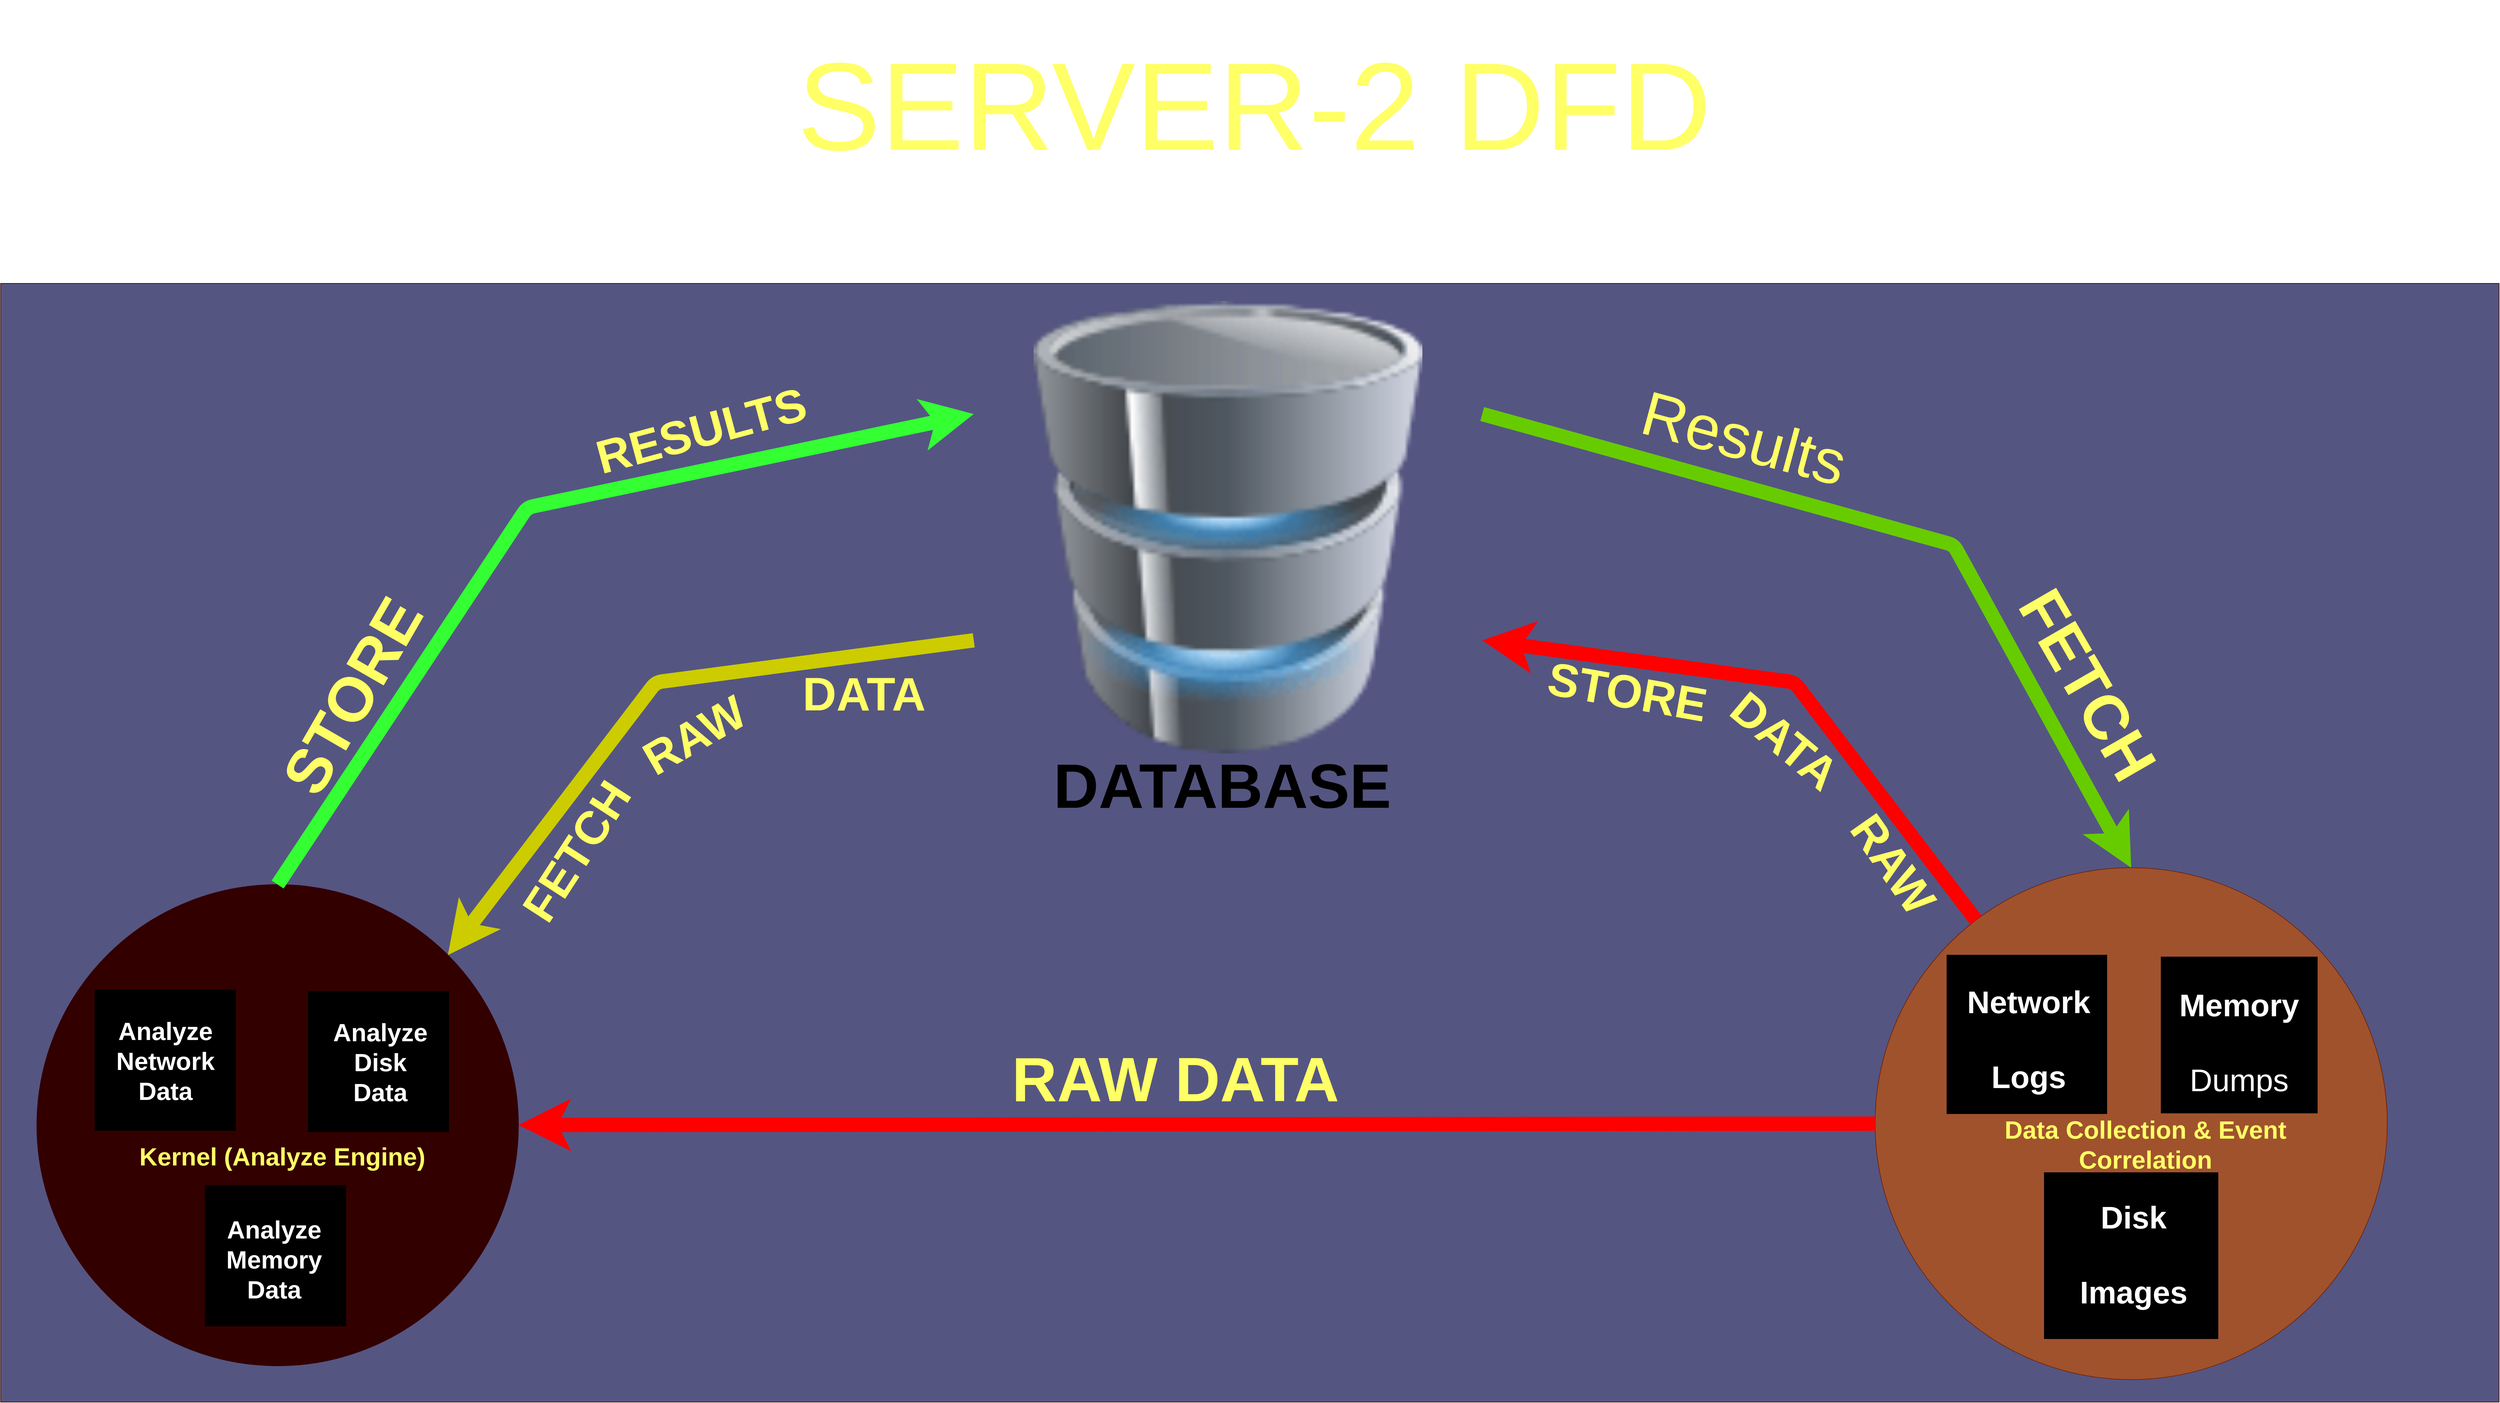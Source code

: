 <mxfile>
    <diagram id="W9GcdPS9CdAzZe7LTccp" name="Page-1">
        <mxGraphModel dx="9440" dy="6813" grid="0" gridSize="10" guides="1" tooltips="1" connect="1" arrows="1" fold="1" page="1" pageScale="1" pageWidth="1100" pageHeight="850" math="0" shadow="0">
            <root>
                <mxCell id="0"/>
                <mxCell id="1" parent="0"/>
                <mxCell id="20" value="" style="rounded=0;whiteSpace=wrap;html=1;strokeColor=#330000;fontSize=75;fontColor=#FFFF66;fillColor=#555582;movable=1;resizable=1;rotatable=1;deletable=1;editable=1;connectable=1;" parent="1" vertex="1">
                    <mxGeometry x="-1295" y="-927" width="4000" height="1792" as="geometry"/>
                </mxCell>
                <mxCell id="2" value="" style="ellipse;whiteSpace=wrap;html=1;aspect=fixed;fillColor=#330000;fontColor=#ffffff;strokeColor=#330000;movable=1;resizable=1;rotatable=1;deletable=1;editable=1;connectable=1;" parent="1" vertex="1">
                    <mxGeometry x="-1237" y="36" width="771" height="771" as="geometry"/>
                </mxCell>
                <mxCell id="3" value="" style="whiteSpace=wrap;html=1;aspect=fixed;movable=1;resizable=1;rotatable=1;deletable=1;editable=1;connectable=1;fillColor=#000000;" parent="1" vertex="1">
                    <mxGeometry x="-1144" y="205" width="225" height="225" as="geometry"/>
                </mxCell>
                <mxCell id="4" value="" style="whiteSpace=wrap;html=1;aspect=fixed;movable=1;resizable=1;rotatable=1;deletable=1;editable=1;connectable=1;fillColor=#000000;" parent="1" vertex="1">
                    <mxGeometry x="-802.5" y="207" width="225" height="225" as="geometry"/>
                </mxCell>
                <mxCell id="5" value="" style="whiteSpace=wrap;html=1;aspect=fixed;movable=1;resizable=1;rotatable=1;deletable=1;editable=1;connectable=1;fillColor=#000000;" parent="1" vertex="1">
                    <mxGeometry x="-967.5" y="518" width="225" height="225" as="geometry"/>
                </mxCell>
                <mxCell id="7" value="&lt;b style=&quot;font-size: 40px;&quot;&gt;&lt;font color=&quot;#ffffff&quot;&gt;Analyze Network&lt;br&gt;Data&lt;/font&gt;&lt;/b&gt;" style="text;html=1;strokeColor=none;fillColor=none;align=center;verticalAlign=middle;whiteSpace=wrap;rounded=0;movable=1;resizable=1;rotatable=1;deletable=1;editable=1;connectable=1;" parent="1" vertex="1">
                    <mxGeometry x="-1120.5" y="236.5" width="178" height="162" as="geometry"/>
                </mxCell>
                <mxCell id="8" value="&lt;b style=&quot;font-size: 40px;&quot;&gt;&lt;font color=&quot;#ffffff&quot;&gt;Analyze Disk&lt;br&gt;Data&lt;/font&gt;&lt;/b&gt;" style="text;html=1;strokeColor=none;fillColor=none;align=center;verticalAlign=middle;whiteSpace=wrap;rounded=0;movable=1;resizable=1;rotatable=1;deletable=1;editable=1;connectable=1;" parent="1" vertex="1">
                    <mxGeometry x="-776.5" y="238.5" width="178" height="162" as="geometry"/>
                </mxCell>
                <mxCell id="9" value="&lt;b style=&quot;font-size: 40px;&quot;&gt;&lt;font color=&quot;#ffffff&quot;&gt;Analyze&lt;br&gt;Memory&lt;br&gt;Data&lt;/font&gt;&lt;/b&gt;" style="text;html=1;strokeColor=none;fillColor=none;align=center;verticalAlign=middle;whiteSpace=wrap;rounded=0;movable=1;resizable=1;rotatable=1;deletable=1;editable=1;connectable=1;" parent="1" vertex="1">
                    <mxGeometry x="-946.5" y="555" width="178" height="162" as="geometry"/>
                </mxCell>
                <mxCell id="10" value="" style="image;html=1;image=img/lib/clip_art/computers/Database_128x128.png;fontSize=40;" parent="1" vertex="1">
                    <mxGeometry x="263" y="-899" width="814" height="725" as="geometry"/>
                </mxCell>
                <mxCell id="11" value="&lt;span style=&quot;font-size: 40px;&quot;&gt;&lt;b&gt;&lt;font color=&quot;#ffff66&quot;&gt;Kernel (Analyze Engine)&lt;/font&gt;&lt;/b&gt;&lt;/span&gt;" style="text;html=1;strokeColor=none;fillColor=none;align=center;verticalAlign=middle;whiteSpace=wrap;rounded=0;movable=1;resizable=1;rotatable=1;deletable=1;editable=1;connectable=1;" parent="1" vertex="1">
                    <mxGeometry x="-1094.5" y="417" width="500" height="107" as="geometry"/>
                </mxCell>
                <mxCell id="14" value="&lt;b&gt;&lt;font style=&quot;font-size: 100px;&quot;&gt;STORE&lt;br&gt;&lt;br&gt;&lt;/font&gt;&lt;/b&gt;" style="text;html=1;strokeColor=none;fillColor=none;align=center;verticalAlign=middle;whiteSpace=wrap;rounded=0;fontSize=40;fontColor=#FFFF66;rotation=-60;" parent="1" vertex="1">
                    <mxGeometry x="-860" y="-336" width="359" height="198" as="geometry"/>
                </mxCell>
                <mxCell id="15" value="&lt;b&gt;&lt;font style=&quot;font-size: 75px;&quot;&gt;RESULTS&lt;br&gt;&lt;/font&gt;&lt;/b&gt;" style="text;html=1;strokeColor=none;fillColor=none;align=center;verticalAlign=middle;whiteSpace=wrap;rounded=0;fontSize=40;rotation=-15;fontColor=#FFFF66;" parent="1" vertex="1">
                    <mxGeometry x="-353" y="-723" width="359" height="61" as="geometry"/>
                </mxCell>
                <mxCell id="17" value="" style="ellipse;whiteSpace=wrap;html=1;aspect=fixed;fillColor=#a0522d;fontColor=#ffffff;strokeColor=#6D1F00;movable=1;resizable=1;rotatable=1;deletable=1;editable=1;connectable=1;" parent="1" vertex="1">
                    <mxGeometry x="1706" y="9" width="820" height="820" as="geometry"/>
                </mxCell>
                <mxCell id="21" value="&lt;font style=&quot;font-size: 200px;&quot;&gt;SERVER-2 DFD&lt;/font&gt;" style="text;html=1;strokeColor=none;fillColor=none;align=center;verticalAlign=middle;whiteSpace=wrap;rounded=0;fontSize=75;fontColor=#FFFF66;" parent="1" vertex="1">
                    <mxGeometry x="-117" y="-1381" width="1658" height="340" as="geometry"/>
                </mxCell>
                <mxCell id="24" value="" style="rounded=0;whiteSpace=wrap;html=1;fontSize=200;fillColor=#000000;" parent="1" vertex="1">
                    <mxGeometry x="1821" y="149" width="256" height="254" as="geometry"/>
                </mxCell>
                <mxCell id="26" value="" style="rounded=0;whiteSpace=wrap;html=1;fontSize=200;fillColor=#000000;" parent="1" vertex="1">
                    <mxGeometry x="1977" y="497.5" width="278" height="266" as="geometry"/>
                </mxCell>
                <mxCell id="27" value="" style="rounded=0;whiteSpace=wrap;html=1;fontSize=200;fillColor=#000000;" parent="1" vertex="1">
                    <mxGeometry x="2164" y="152" width="250" height="250" as="geometry"/>
                </mxCell>
                <mxCell id="33" value="&lt;font style=&quot;font-size: 100px;&quot;&gt;Results&lt;/font&gt;" style="text;html=1;strokeColor=none;fillColor=none;align=center;verticalAlign=middle;whiteSpace=wrap;rounded=0;fontSize=200;fontColor=#FFFF66;rotation=15;" parent="1" vertex="1">
                    <mxGeometry x="1183" y="-899" width="645" height="371" as="geometry"/>
                </mxCell>
                <mxCell id="34" value="&lt;font size=&quot;1&quot;&gt;&lt;b style=&quot;font-size: 100px;&quot;&gt;FETCH&lt;/b&gt;&lt;/font&gt;" style="text;html=1;strokeColor=none;fillColor=none;align=center;verticalAlign=middle;whiteSpace=wrap;rounded=0;fontSize=199;fontColor=#FFFF66;rotation=60;" parent="1" vertex="1">
                    <mxGeometry x="1866" y="-397" width="420" height="192" as="geometry"/>
                </mxCell>
                <mxCell id="35" value="&lt;font size=&quot;1&quot;&gt;&lt;b style=&quot;font-size: 75px;&quot;&gt;STORE&lt;/b&gt;&lt;/font&gt;" style="text;html=1;strokeColor=none;fillColor=none;align=center;verticalAlign=middle;whiteSpace=wrap;rounded=0;fontSize=199;fontColor=#FFFF66;rotation=10;" parent="1" vertex="1">
                    <mxGeometry x="1107" y="-411" width="420" height="192" as="geometry"/>
                </mxCell>
                <mxCell id="36" value="&lt;font size=&quot;1&quot;&gt;&lt;b style=&quot;font-size: 75px;&quot;&gt;DATA&lt;br&gt;&lt;/b&gt;&lt;/font&gt;" style="text;html=1;strokeColor=none;fillColor=none;align=center;verticalAlign=middle;whiteSpace=wrap;rounded=0;fontSize=199;fontColor=#FFFF66;rotation=40;" parent="1" vertex="1">
                    <mxGeometry x="1379" y="-303" width="420" height="152" as="geometry"/>
                </mxCell>
                <mxCell id="37" value="&lt;font size=&quot;1&quot;&gt;&lt;b style=&quot;font-size: 75px;&quot;&gt;RAW&lt;br&gt;&lt;/b&gt;&lt;/font&gt;" style="text;html=1;strokeColor=none;fillColor=none;align=center;verticalAlign=middle;whiteSpace=wrap;rounded=0;fontSize=199;fontColor=#FFFF66;rotation=55;" parent="1" vertex="1">
                    <mxGeometry x="1560" y="-117" width="420" height="192" as="geometry"/>
                </mxCell>
                <mxCell id="38" value="&lt;b&gt;&lt;font style=&quot;&quot;&gt;&lt;font style=&quot;font-size: 75px;&quot;&gt;RAW&lt;/font&gt;&lt;br&gt;&lt;/font&gt;&lt;/b&gt;" style="text;html=1;strokeColor=none;fillColor=none;align=center;verticalAlign=middle;whiteSpace=wrap;rounded=0;fontSize=40;fontColor=#FFFF66;rotation=-30;" parent="1" vertex="1">
                    <mxGeometry x="-364" y="-303" width="359" height="198" as="geometry"/>
                </mxCell>
                <mxCell id="39" value="&lt;b&gt;&lt;font style=&quot;&quot;&gt;&lt;font style=&quot;font-size: 75px;&quot;&gt;DATA&lt;/font&gt;&lt;br&gt;&lt;/font&gt;&lt;/b&gt;" style="text;html=1;strokeColor=none;fillColor=none;align=center;verticalAlign=middle;whiteSpace=wrap;rounded=0;fontSize=40;fontColor=#FFFF66;rotation=0;" parent="1" vertex="1">
                    <mxGeometry x="-92" y="-369" width="359" height="198" as="geometry"/>
                </mxCell>
                <mxCell id="40" value="&lt;b&gt;&lt;font style=&quot;&quot;&gt;&lt;font style=&quot;font-size: 75px;&quot;&gt;FETCH&lt;/font&gt;&lt;br&gt;&lt;/font&gt;&lt;/b&gt;" style="text;html=1;strokeColor=none;fillColor=none;align=center;verticalAlign=middle;whiteSpace=wrap;rounded=0;fontSize=40;fontColor=#FFFF66;rotation=-57;" parent="1" vertex="1">
                    <mxGeometry x="-553" y="-117" width="359" height="198" as="geometry"/>
                </mxCell>
                <mxCell id="41" value="&lt;span style=&quot;font-size: 100px;&quot;&gt;&lt;b&gt;RAW DATA&lt;/b&gt;&lt;/span&gt;" style="text;html=1;strokeColor=none;fillColor=none;align=center;verticalAlign=middle;whiteSpace=wrap;rounded=0;fontSize=199;fontColor=#FFFF66;rotation=0;" parent="1" vertex="1">
                    <mxGeometry x="70" y="218" width="1032" height="192" as="geometry"/>
                </mxCell>
                <mxCell id="42" value="&lt;b style=&quot;font-size: 50px;&quot;&gt;&lt;font color=&quot;#ffffff&quot;&gt;Network&lt;br&gt;Logs&lt;/font&gt;&lt;/b&gt;" style="text;html=1;strokeColor=none;fillColor=none;align=center;verticalAlign=middle;whiteSpace=wrap;rounded=0;fontSize=100;fontColor=#FFFF66;" parent="1" vertex="1">
                    <mxGeometry x="1819" y="179" width="266" height="174" as="geometry"/>
                </mxCell>
                <mxCell id="43" value="&lt;font color=&quot;#ffffff&quot; style=&quot;font-size: 50px;&quot;&gt;&lt;b style=&quot;&quot;&gt;Memory&lt;br&gt;&lt;/b&gt;Dumps&lt;/font&gt;" style="text;html=1;align=center;verticalAlign=middle;whiteSpace=wrap;rounded=0;fontSize=100;" parent="1" vertex="1">
                    <mxGeometry x="2170" y="175" width="238" height="192" as="geometry"/>
                </mxCell>
                <mxCell id="44" value="&lt;b style=&quot;font-size: 50px;&quot;&gt;&lt;font color=&quot;#ffffff&quot;&gt;&lt;span style=&quot;font-size: 50px;&quot;&gt;Disk&lt;br&gt;&lt;/span&gt;Images&lt;/font&gt;&lt;/b&gt;" style="text;html=1;strokeColor=none;fillColor=none;align=center;verticalAlign=middle;whiteSpace=wrap;rounded=0;fontSize=100;fontColor=#FFFF66;" parent="1" vertex="1">
                    <mxGeometry x="1971" y="500" width="298" height="222" as="geometry"/>
                </mxCell>
                <mxCell id="46" value="" style="endArrow=classic;html=1;strokeColor=#FF0000;strokeWidth=23;fontSize=50;fontColor=#FFFF66;fillColor=#FF9999;exitX=0;exitY=0.5;exitDx=0;exitDy=0;endSize=10;" parent="1" source="17" target="2" edge="1">
                    <mxGeometry width="50" height="50" relative="1" as="geometry">
                        <mxPoint x="38" y="320" as="sourcePoint"/>
                        <mxPoint x="88" y="270" as="targetPoint"/>
                        <Array as="points"/>
                    </mxGeometry>
                </mxCell>
                <mxCell id="47" value="&lt;b style=&quot;&quot;&gt;&lt;font color=&quot;#ffff66&quot; style=&quot;font-size: 40px;&quot;&gt;Data Collection &amp;amp; Event Correlation&lt;/font&gt;&lt;/b&gt;" style="text;html=1;strokeColor=none;fillColor=none;align=center;verticalAlign=middle;whiteSpace=wrap;rounded=0;movable=1;resizable=1;rotatable=1;deletable=1;editable=1;connectable=1;" parent="1" vertex="1">
                    <mxGeometry x="1889" y="398.5" width="500" height="107" as="geometry"/>
                </mxCell>
                <mxCell id="53" value="" style="endArrow=classic;html=1;strokeColor=#FF0000;strokeWidth=23;fontSize=40;fontColor=#FFFFFF;endSize=10;fillColor=#FF9999;entryX=1;entryY=0.75;entryDx=0;entryDy=0;" parent="1" source="17" target="10" edge="1">
                    <mxGeometry width="50" height="50" relative="1" as="geometry">
                        <mxPoint x="1551" y="-255" as="sourcePoint"/>
                        <mxPoint x="1601" y="-305" as="targetPoint"/>
                        <Array as="points">
                            <mxPoint x="1577" y="-288"/>
                        </Array>
                    </mxGeometry>
                </mxCell>
                <mxCell id="54" value="" style="endArrow=classic;html=1;strokeColor=#66CC00;strokeWidth=23;fontSize=40;fontColor=#FFFFFF;endSize=10;fillColor=#FF9999;exitX=1;exitY=0.25;exitDx=0;exitDy=0;entryX=0.5;entryY=0;entryDx=0;entryDy=0;" parent="1" source="10" target="17" edge="1">
                    <mxGeometry width="50" height="50" relative="1" as="geometry">
                        <mxPoint x="2151" y="-100.5" as="sourcePoint"/>
                        <mxPoint x="1112" y="-646" as="targetPoint"/>
                        <Array as="points">
                            <mxPoint x="1832" y="-508"/>
                        </Array>
                    </mxGeometry>
                </mxCell>
                <mxCell id="64" value="" style="endArrow=classic;html=1;strokeColor=#33FF33;strokeWidth=23;fontSize=150;fontColor=#FFFF33;endSize=10;fillColor=#FF3399;exitX=0.5;exitY=0;exitDx=0;exitDy=0;entryX=0;entryY=0.25;entryDx=0;entryDy=0;" parent="1" source="2" target="10" edge="1">
                    <mxGeometry width="50" height="50" relative="1" as="geometry">
                        <mxPoint x="405" y="-426" as="sourcePoint"/>
                        <mxPoint x="455" y="-476" as="targetPoint"/>
                        <Array as="points">
                            <mxPoint x="-452" y="-568"/>
                        </Array>
                    </mxGeometry>
                </mxCell>
                <mxCell id="65" value="" style="endArrow=classic;html=1;strokeColor=#CCCC00;strokeWidth=23;fontSize=150;fontColor=#FFFF33;endSize=10;fillColor=#FF3399;exitX=0;exitY=0.75;exitDx=0;exitDy=0;entryX=1;entryY=0;entryDx=0;entryDy=0;" parent="1" source="10" target="2" edge="1">
                    <mxGeometry width="50" height="50" relative="1" as="geometry">
                        <mxPoint x="-712" y="30.75" as="sourcePoint"/>
                        <mxPoint x="402.5" y="-723.0" as="targetPoint"/>
                        <Array as="points">
                            <mxPoint x="-246" y="-288"/>
                        </Array>
                    </mxGeometry>
                </mxCell>
                <mxCell id="111" value="&lt;b&gt;&lt;font style=&quot;font-size: 100px;&quot;&gt;DATABASE&lt;/font&gt;&lt;/b&gt;" style="text;html=1;strokeColor=none;fillColor=none;align=center;verticalAlign=middle;whiteSpace=wrap;rounded=0;" parent="1" vertex="1">
                    <mxGeometry x="291" y="-282" width="740" height="318" as="geometry"/>
                </mxCell>
            </root>
        </mxGraphModel>
    </diagram>
</mxfile>